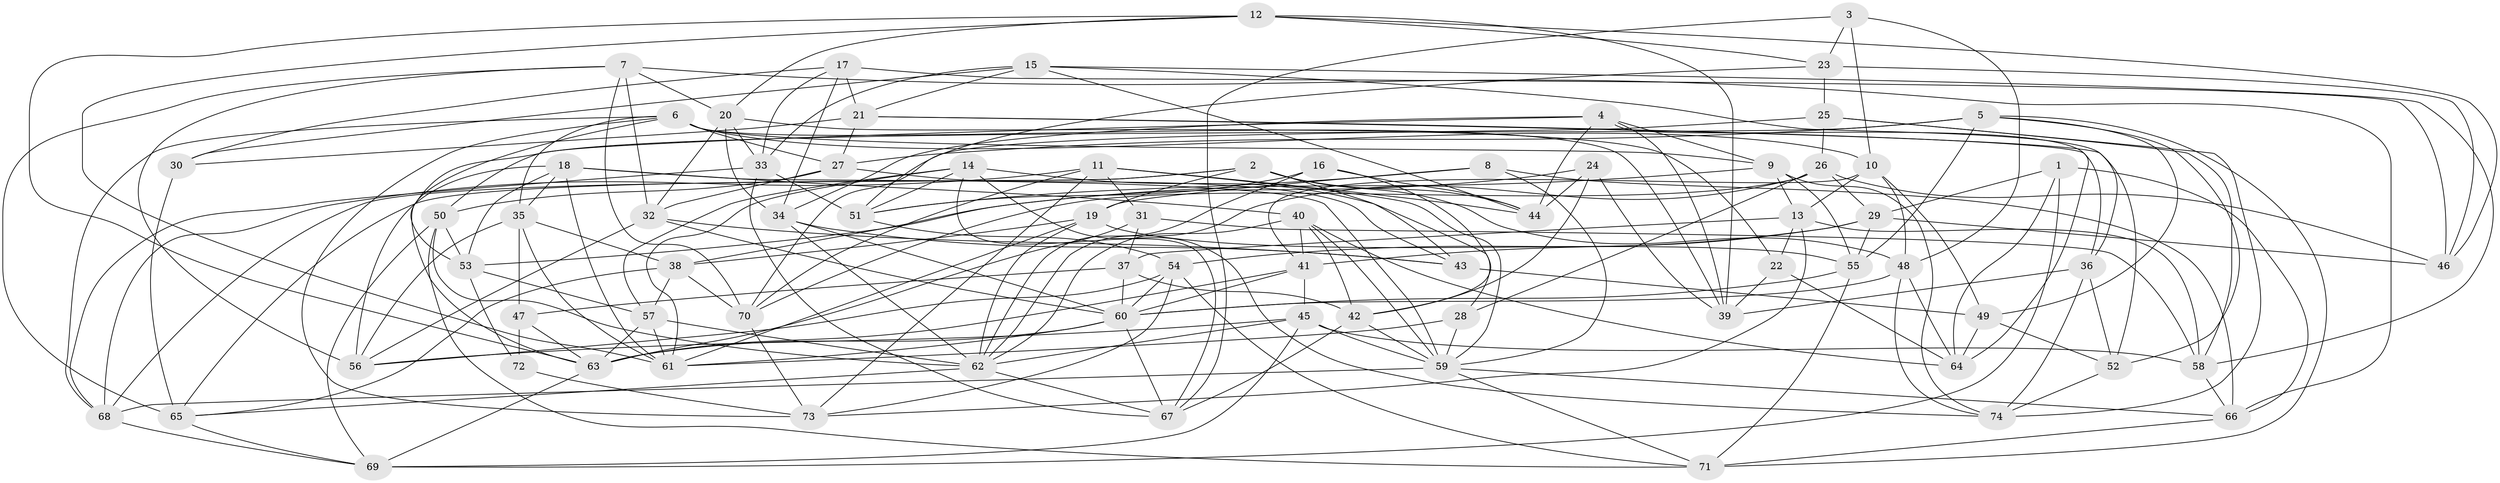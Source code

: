 // original degree distribution, {4: 1.0}
// Generated by graph-tools (version 1.1) at 2025/26/03/09/25 03:26:54]
// undirected, 74 vertices, 215 edges
graph export_dot {
graph [start="1"]
  node [color=gray90,style=filled];
  1;
  2;
  3;
  4;
  5;
  6;
  7;
  8;
  9;
  10;
  11;
  12;
  13;
  14;
  15;
  16;
  17;
  18;
  19;
  20;
  21;
  22;
  23;
  24;
  25;
  26;
  27;
  28;
  29;
  30;
  31;
  32;
  33;
  34;
  35;
  36;
  37;
  38;
  39;
  40;
  41;
  42;
  43;
  44;
  45;
  46;
  47;
  48;
  49;
  50;
  51;
  52;
  53;
  54;
  55;
  56;
  57;
  58;
  59;
  60;
  61;
  62;
  63;
  64;
  65;
  66;
  67;
  68;
  69;
  70;
  71;
  72;
  73;
  74;
  1 -- 29 [weight=1.0];
  1 -- 64 [weight=1.0];
  1 -- 66 [weight=1.0];
  1 -- 69 [weight=1.0];
  2 -- 19 [weight=1.0];
  2 -- 43 [weight=1.0];
  2 -- 44 [weight=1.0];
  2 -- 48 [weight=1.0];
  2 -- 65 [weight=1.0];
  2 -- 68 [weight=1.0];
  3 -- 10 [weight=1.0];
  3 -- 23 [weight=1.0];
  3 -- 48 [weight=1.0];
  3 -- 67 [weight=1.0];
  4 -- 9 [weight=1.0];
  4 -- 34 [weight=1.0];
  4 -- 39 [weight=1.0];
  4 -- 44 [weight=1.0];
  4 -- 50 [weight=1.0];
  4 -- 64 [weight=1.0];
  5 -- 27 [weight=1.0];
  5 -- 49 [weight=1.0];
  5 -- 52 [weight=1.0];
  5 -- 55 [weight=1.0];
  5 -- 63 [weight=1.0];
  5 -- 71 [weight=1.0];
  6 -- 9 [weight=1.0];
  6 -- 10 [weight=1.0];
  6 -- 27 [weight=1.0];
  6 -- 35 [weight=1.0];
  6 -- 39 [weight=1.0];
  6 -- 53 [weight=1.0];
  6 -- 68 [weight=1.0];
  6 -- 73 [weight=1.0];
  7 -- 20 [weight=1.0];
  7 -- 32 [weight=1.0];
  7 -- 56 [weight=1.0];
  7 -- 65 [weight=1.0];
  7 -- 66 [weight=1.0];
  7 -- 70 [weight=1.0];
  8 -- 19 [weight=1.0];
  8 -- 51 [weight=1.0];
  8 -- 59 [weight=1.0];
  8 -- 66 [weight=1.0];
  9 -- 13 [weight=1.0];
  9 -- 53 [weight=1.0];
  9 -- 55 [weight=1.0];
  9 -- 74 [weight=1.0];
  10 -- 13 [weight=1.0];
  10 -- 41 [weight=1.0];
  10 -- 48 [weight=1.0];
  10 -- 49 [weight=1.0];
  11 -- 31 [weight=1.0];
  11 -- 44 [weight=1.0];
  11 -- 59 [weight=1.0];
  11 -- 68 [weight=1.0];
  11 -- 70 [weight=1.0];
  11 -- 73 [weight=1.0];
  12 -- 20 [weight=1.0];
  12 -- 23 [weight=1.0];
  12 -- 39 [weight=1.0];
  12 -- 46 [weight=1.0];
  12 -- 61 [weight=1.0];
  12 -- 63 [weight=1.0];
  13 -- 22 [weight=1.0];
  13 -- 37 [weight=1.0];
  13 -- 58 [weight=1.0];
  13 -- 73 [weight=1.0];
  14 -- 28 [weight=1.0];
  14 -- 51 [weight=1.0];
  14 -- 57 [weight=1.0];
  14 -- 61 [weight=1.0];
  14 -- 67 [weight=1.0];
  14 -- 74 [weight=1.0];
  15 -- 21 [weight=1.0];
  15 -- 30 [weight=1.0];
  15 -- 33 [weight=1.0];
  15 -- 36 [weight=1.0];
  15 -- 44 [weight=1.0];
  15 -- 58 [weight=1.0];
  16 -- 42 [weight=1.0];
  16 -- 44 [weight=1.0];
  16 -- 51 [weight=1.0];
  16 -- 62 [weight=1.0];
  17 -- 21 [weight=1.0];
  17 -- 30 [weight=1.0];
  17 -- 33 [weight=1.0];
  17 -- 34 [weight=1.0];
  17 -- 46 [weight=2.0];
  18 -- 35 [weight=1.0];
  18 -- 40 [weight=1.0];
  18 -- 53 [weight=1.0];
  18 -- 56 [weight=1.0];
  18 -- 59 [weight=1.0];
  18 -- 61 [weight=1.0];
  19 -- 38 [weight=1.0];
  19 -- 55 [weight=1.0];
  19 -- 61 [weight=1.0];
  19 -- 62 [weight=1.0];
  20 -- 22 [weight=1.0];
  20 -- 32 [weight=1.0];
  20 -- 33 [weight=1.0];
  20 -- 34 [weight=1.0];
  21 -- 27 [weight=1.0];
  21 -- 30 [weight=1.0];
  21 -- 36 [weight=1.0];
  21 -- 52 [weight=1.0];
  22 -- 39 [weight=1.0];
  22 -- 64 [weight=1.0];
  23 -- 25 [weight=2.0];
  23 -- 46 [weight=1.0];
  23 -- 51 [weight=1.0];
  24 -- 38 [weight=1.0];
  24 -- 39 [weight=1.0];
  24 -- 42 [weight=1.0];
  24 -- 44 [weight=1.0];
  25 -- 26 [weight=1.0];
  25 -- 58 [weight=1.0];
  25 -- 70 [weight=1.0];
  25 -- 74 [weight=1.0];
  26 -- 28 [weight=1.0];
  26 -- 29 [weight=1.0];
  26 -- 46 [weight=1.0];
  26 -- 62 [weight=1.0];
  26 -- 70 [weight=1.0];
  27 -- 32 [weight=1.0];
  27 -- 43 [weight=1.0];
  27 -- 50 [weight=1.0];
  28 -- 59 [weight=1.0];
  28 -- 61 [weight=1.0];
  29 -- 41 [weight=1.0];
  29 -- 46 [weight=1.0];
  29 -- 54 [weight=1.0];
  29 -- 55 [weight=1.0];
  30 -- 65 [weight=1.0];
  31 -- 37 [weight=1.0];
  31 -- 58 [weight=1.0];
  31 -- 63 [weight=1.0];
  32 -- 43 [weight=1.0];
  32 -- 56 [weight=1.0];
  32 -- 60 [weight=1.0];
  33 -- 51 [weight=1.0];
  33 -- 67 [weight=1.0];
  33 -- 68 [weight=1.0];
  34 -- 43 [weight=1.0];
  34 -- 60 [weight=1.0];
  34 -- 62 [weight=1.0];
  35 -- 38 [weight=1.0];
  35 -- 47 [weight=1.0];
  35 -- 56 [weight=1.0];
  35 -- 61 [weight=1.0];
  36 -- 39 [weight=1.0];
  36 -- 52 [weight=2.0];
  36 -- 74 [weight=1.0];
  37 -- 42 [weight=1.0];
  37 -- 47 [weight=2.0];
  37 -- 60 [weight=1.0];
  38 -- 57 [weight=1.0];
  38 -- 65 [weight=1.0];
  38 -- 70 [weight=1.0];
  40 -- 41 [weight=1.0];
  40 -- 42 [weight=1.0];
  40 -- 59 [weight=1.0];
  40 -- 62 [weight=1.0];
  40 -- 64 [weight=1.0];
  41 -- 45 [weight=1.0];
  41 -- 60 [weight=1.0];
  41 -- 63 [weight=1.0];
  42 -- 59 [weight=1.0];
  42 -- 67 [weight=1.0];
  43 -- 49 [weight=2.0];
  45 -- 56 [weight=1.0];
  45 -- 58 [weight=1.0];
  45 -- 59 [weight=1.0];
  45 -- 62 [weight=1.0];
  45 -- 69 [weight=1.0];
  47 -- 63 [weight=1.0];
  47 -- 72 [weight=2.0];
  48 -- 60 [weight=1.0];
  48 -- 64 [weight=1.0];
  48 -- 74 [weight=1.0];
  49 -- 52 [weight=1.0];
  49 -- 64 [weight=1.0];
  50 -- 53 [weight=1.0];
  50 -- 62 [weight=1.0];
  50 -- 69 [weight=1.0];
  50 -- 71 [weight=1.0];
  51 -- 54 [weight=1.0];
  52 -- 74 [weight=1.0];
  53 -- 57 [weight=1.0];
  53 -- 72 [weight=1.0];
  54 -- 56 [weight=1.0];
  54 -- 60 [weight=1.0];
  54 -- 71 [weight=1.0];
  54 -- 73 [weight=1.0];
  55 -- 60 [weight=1.0];
  55 -- 71 [weight=1.0];
  57 -- 61 [weight=1.0];
  57 -- 62 [weight=1.0];
  57 -- 63 [weight=1.0];
  58 -- 66 [weight=1.0];
  59 -- 66 [weight=1.0];
  59 -- 68 [weight=1.0];
  59 -- 71 [weight=1.0];
  60 -- 61 [weight=1.0];
  60 -- 63 [weight=1.0];
  60 -- 67 [weight=1.0];
  62 -- 65 [weight=1.0];
  62 -- 67 [weight=1.0];
  63 -- 69 [weight=1.0];
  65 -- 69 [weight=1.0];
  66 -- 71 [weight=1.0];
  68 -- 69 [weight=1.0];
  70 -- 73 [weight=1.0];
  72 -- 73 [weight=1.0];
}
